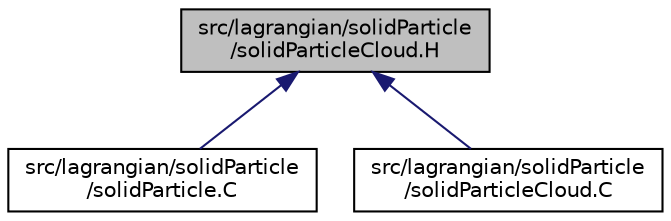 digraph "src/lagrangian/solidParticle/solidParticleCloud.H"
{
  bgcolor="transparent";
  edge [fontname="Helvetica",fontsize="10",labelfontname="Helvetica",labelfontsize="10"];
  node [fontname="Helvetica",fontsize="10",shape=record];
  Node364 [label="src/lagrangian/solidParticle\l/solidParticleCloud.H",height=0.2,width=0.4,color="black", fillcolor="grey75", style="filled", fontcolor="black"];
  Node364 -> Node365 [dir="back",color="midnightblue",fontsize="10",style="solid",fontname="Helvetica"];
  Node365 [label="src/lagrangian/solidParticle\l/solidParticle.C",height=0.2,width=0.4,color="black",URL="$a07310.html"];
  Node364 -> Node366 [dir="back",color="midnightblue",fontsize="10",style="solid",fontname="Helvetica"];
  Node366 [label="src/lagrangian/solidParticle\l/solidParticleCloud.C",height=0.2,width=0.4,color="black",URL="$a07316.html"];
}
